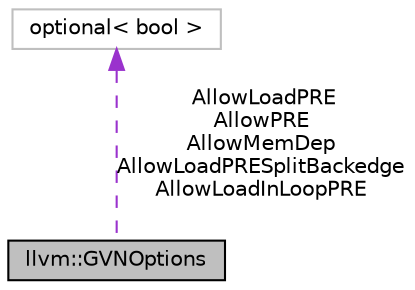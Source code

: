 digraph "llvm::GVNOptions"
{
 // LATEX_PDF_SIZE
  bgcolor="transparent";
  edge [fontname="Helvetica",fontsize="10",labelfontname="Helvetica",labelfontsize="10"];
  node [fontname="Helvetica",fontsize="10",shape=record];
  Node1 [label="llvm::GVNOptions",height=0.2,width=0.4,color="black", fillcolor="grey75", style="filled", fontcolor="black",tooltip="A set of parameters to control various transforms performed by GVN pass."];
  Node2 -> Node1 [dir="back",color="darkorchid3",fontsize="10",style="dashed",label=" AllowLoadPRE\nAllowPRE\nAllowMemDep\nAllowLoadPRESplitBackedge\nAllowLoadInLoopPRE" ,fontname="Helvetica"];
  Node2 [label="optional\< bool \>",height=0.2,width=0.4,color="grey75",tooltip=" "];
}
